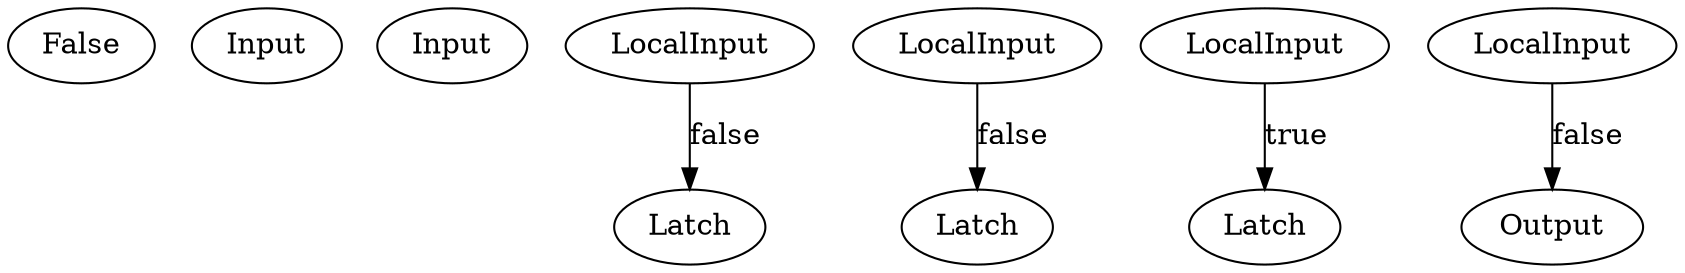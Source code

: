 digraph {
    0 [ label = "False" ]
    1 [ label = "Input" ]
    2 [ label = "Input" ]
    3 [ label = "LocalInput" ]
    4 [ label = "Latch" ]
    5 [ label = "LocalInput" ]
    6 [ label = "Latch" ]
    7 [ label = "LocalInput" ]
    8 [ label = "Latch" ]
    9 [ label = "LocalInput" ]
    10 [ label = "Output" ]
    3 -> 4 [ label = "false" ]
    5 -> 6 [ label = "false" ]
    7 -> 8 [ label = "true" ]
    9 -> 10 [ label = "false" ]
}

